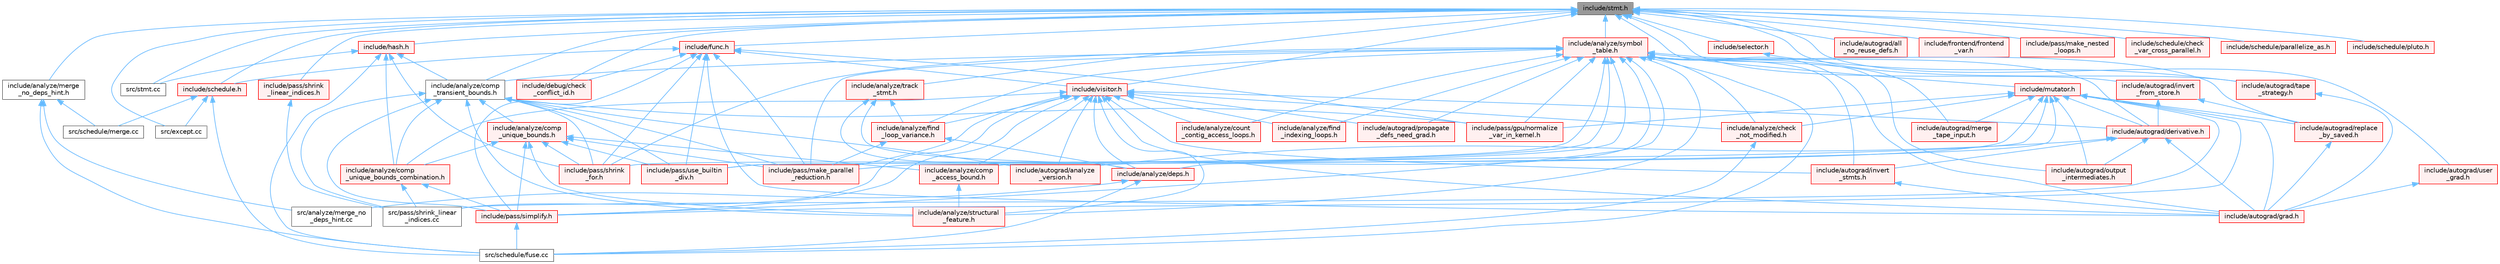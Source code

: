 digraph "include/stmt.h"
{
 // LATEX_PDF_SIZE
  bgcolor="transparent";
  edge [fontname=Helvetica,fontsize=10,labelfontname=Helvetica,labelfontsize=10];
  node [fontname=Helvetica,fontsize=10,shape=box,height=0.2,width=0.4];
  Node1 [label="include/stmt.h",height=0.2,width=0.4,color="gray40", fillcolor="grey60", style="filled", fontcolor="black",tooltip=" "];
  Node1 -> Node2 [dir="back",color="steelblue1",style="solid"];
  Node2 [label="include/analyze/comp\l_transient_bounds.h",height=0.2,width=0.4,color="grey40", fillcolor="white", style="filled",URL="$comp__transient__bounds_8h.html",tooltip=" "];
  Node2 -> Node3 [dir="back",color="steelblue1",style="solid"];
  Node3 [label="include/analyze/comp\l_unique_bounds.h",height=0.2,width=0.4,color="red", fillcolor="#FFF0F0", style="filled",URL="$comp__unique__bounds_8h.html",tooltip=" "];
  Node3 -> Node4 [dir="back",color="steelblue1",style="solid"];
  Node4 [label="include/analyze/comp\l_access_bound.h",height=0.2,width=0.4,color="red", fillcolor="#FFF0F0", style="filled",URL="$comp__access__bound_8h.html",tooltip=" "];
  Node4 -> Node5 [dir="back",color="steelblue1",style="solid"];
  Node5 [label="include/analyze/structural\l_feature.h",height=0.2,width=0.4,color="red", fillcolor="#FFF0F0", style="filled",URL="$structural__feature_8h.html",tooltip=" "];
  Node3 -> Node15 [dir="back",color="steelblue1",style="solid"];
  Node15 [label="include/analyze/comp\l_unique_bounds_combination.h",height=0.2,width=0.4,color="red", fillcolor="#FFF0F0", style="filled",URL="$comp__unique__bounds__combination_8h.html",tooltip=" "];
  Node15 -> Node16 [dir="back",color="steelblue1",style="solid"];
  Node16 [label="include/pass/simplify.h",height=0.2,width=0.4,color="red", fillcolor="#FFF0F0", style="filled",URL="$simplify_8h.html",tooltip=" "];
  Node16 -> Node12 [dir="back",color="steelblue1",style="solid"];
  Node12 [label="src/schedule/fuse.cc",height=0.2,width=0.4,color="grey40", fillcolor="white", style="filled",URL="$fuse_8cc.html",tooltip=" "];
  Node15 -> Node36 [dir="back",color="steelblue1",style="solid"];
  Node36 [label="src/pass/shrink_linear\l_indices.cc",height=0.2,width=0.4,color="grey40", fillcolor="white", style="filled",URL="$shrink__linear__indices_8cc.html",tooltip=" "];
  Node3 -> Node5 [dir="back",color="steelblue1",style="solid"];
  Node3 -> Node40 [dir="back",color="steelblue1",style="solid"];
  Node40 [label="include/pass/make_parallel\l_reduction.h",height=0.2,width=0.4,color="red", fillcolor="#FFF0F0", style="filled",URL="$make__parallel__reduction_8h.html",tooltip=" "];
  Node3 -> Node41 [dir="back",color="steelblue1",style="solid"];
  Node41 [label="include/pass/shrink\l_for.h",height=0.2,width=0.4,color="red", fillcolor="#FFF0F0", style="filled",URL="$shrink__for_8h.html",tooltip=" "];
  Node3 -> Node16 [dir="back",color="steelblue1",style="solid"];
  Node3 -> Node44 [dir="back",color="steelblue1",style="solid"];
  Node44 [label="include/pass/use_builtin\l_div.h",height=0.2,width=0.4,color="red", fillcolor="#FFF0F0", style="filled",URL="$use__builtin__div_8h.html",tooltip=" "];
  Node2 -> Node15 [dir="back",color="steelblue1",style="solid"];
  Node2 -> Node5 [dir="back",color="steelblue1",style="solid"];
  Node2 -> Node46 [dir="back",color="steelblue1",style="solid"];
  Node46 [label="include/autograd/analyze\l_version.h",height=0.2,width=0.4,color="red", fillcolor="#FFF0F0", style="filled",URL="$analyze__version_8h.html",tooltip=" "];
  Node2 -> Node48 [dir="back",color="steelblue1",style="solid"];
  Node48 [label="include/pass/gpu/normalize\l_var_in_kernel.h",height=0.2,width=0.4,color="red", fillcolor="#FFF0F0", style="filled",URL="$normalize__var__in__kernel_8h.html",tooltip=" "];
  Node2 -> Node40 [dir="back",color="steelblue1",style="solid"];
  Node2 -> Node41 [dir="back",color="steelblue1",style="solid"];
  Node2 -> Node16 [dir="back",color="steelblue1",style="solid"];
  Node2 -> Node44 [dir="back",color="steelblue1",style="solid"];
  Node2 -> Node36 [dir="back",color="steelblue1",style="solid"];
  Node1 -> Node49 [dir="back",color="steelblue1",style="solid"];
  Node49 [label="include/analyze/merge\l_no_deps_hint.h",height=0.2,width=0.4,color="grey40", fillcolor="white", style="filled",URL="$merge__no__deps__hint_8h.html",tooltip=" "];
  Node49 -> Node50 [dir="back",color="steelblue1",style="solid"];
  Node50 [label="src/analyze/merge_no\l_deps_hint.cc",height=0.2,width=0.4,color="grey40", fillcolor="white", style="filled",URL="$merge__no__deps__hint_8cc.html",tooltip=" "];
  Node49 -> Node12 [dir="back",color="steelblue1",style="solid"];
  Node49 -> Node51 [dir="back",color="steelblue1",style="solid"];
  Node51 [label="src/schedule/merge.cc",height=0.2,width=0.4,color="grey40", fillcolor="white", style="filled",URL="$merge_8cc.html",tooltip=" "];
  Node1 -> Node52 [dir="back",color="steelblue1",style="solid"];
  Node52 [label="include/analyze/symbol\l_table.h",height=0.2,width=0.4,color="red", fillcolor="#FFF0F0", style="filled",URL="$symbol__table_8h.html",tooltip=" "];
  Node52 -> Node53 [dir="back",color="steelblue1",style="solid"];
  Node53 [label="include/analyze/check\l_not_modified.h",height=0.2,width=0.4,color="red", fillcolor="#FFF0F0", style="filled",URL="$check__not__modified_8h.html",tooltip=" "];
  Node53 -> Node12 [dir="back",color="steelblue1",style="solid"];
  Node52 -> Node4 [dir="back",color="steelblue1",style="solid"];
  Node52 -> Node2 [dir="back",color="steelblue1",style="solid"];
  Node52 -> Node58 [dir="back",color="steelblue1",style="solid"];
  Node58 [label="include/analyze/count\l_contig_access_loops.h",height=0.2,width=0.4,color="red", fillcolor="#FFF0F0", style="filled",URL="$count__contig__access__loops_8h.html",tooltip=" "];
  Node52 -> Node60 [dir="back",color="steelblue1",style="solid"];
  Node60 [label="include/analyze/deps.h",height=0.2,width=0.4,color="red", fillcolor="#FFF0F0", style="filled",URL="$deps_8h.html",tooltip=" "];
  Node60 -> Node50 [dir="back",color="steelblue1",style="solid"];
  Node60 -> Node12 [dir="back",color="steelblue1",style="solid"];
  Node52 -> Node78 [dir="back",color="steelblue1",style="solid"];
  Node78 [label="include/analyze/find\l_indexing_loops.h",height=0.2,width=0.4,color="red", fillcolor="#FFF0F0", style="filled",URL="$find__indexing__loops_8h.html",tooltip=" "];
  Node52 -> Node81 [dir="back",color="steelblue1",style="solid"];
  Node81 [label="include/analyze/find\l_loop_variance.h",height=0.2,width=0.4,color="red", fillcolor="#FFF0F0", style="filled",URL="$find__loop__variance_8h.html",tooltip=" "];
  Node81 -> Node60 [dir="back",color="steelblue1",style="solid"];
  Node81 -> Node40 [dir="back",color="steelblue1",style="solid"];
  Node52 -> Node5 [dir="back",color="steelblue1",style="solid"];
  Node52 -> Node46 [dir="back",color="steelblue1",style="solid"];
  Node52 -> Node87 [dir="back",color="steelblue1",style="solid"];
  Node87 [label="include/autograd/derivative.h",height=0.2,width=0.4,color="red", fillcolor="#FFF0F0", style="filled",URL="$derivative_8h.html",tooltip=" "];
  Node87 -> Node46 [dir="back",color="steelblue1",style="solid"];
  Node87 -> Node89 [dir="back",color="steelblue1",style="solid"];
  Node89 [label="include/autograd/grad.h",height=0.2,width=0.4,color="red", fillcolor="#FFF0F0", style="filled",URL="$grad_8h.html",tooltip=" "];
  Node87 -> Node90 [dir="back",color="steelblue1",style="solid"];
  Node90 [label="include/autograd/invert\l_stmts.h",height=0.2,width=0.4,color="red", fillcolor="#FFF0F0", style="filled",URL="$invert__stmts_8h.html",tooltip=" "];
  Node90 -> Node89 [dir="back",color="steelblue1",style="solid"];
  Node87 -> Node91 [dir="back",color="steelblue1",style="solid"];
  Node91 [label="include/autograd/output\l_intermediates.h",height=0.2,width=0.4,color="red", fillcolor="#FFF0F0", style="filled",URL="$output__intermediates_8h.html",tooltip=" "];
  Node52 -> Node89 [dir="back",color="steelblue1",style="solid"];
  Node52 -> Node90 [dir="back",color="steelblue1",style="solid"];
  Node52 -> Node93 [dir="back",color="steelblue1",style="solid"];
  Node93 [label="include/autograd/merge\l_tape_input.h",height=0.2,width=0.4,color="red", fillcolor="#FFF0F0", style="filled",URL="$merge__tape__input_8h.html",tooltip=" "];
  Node52 -> Node91 [dir="back",color="steelblue1",style="solid"];
  Node52 -> Node95 [dir="back",color="steelblue1",style="solid"];
  Node95 [label="include/autograd/propagate\l_defs_need_grad.h",height=0.2,width=0.4,color="red", fillcolor="#FFF0F0", style="filled",URL="$propagate__defs__need__grad_8h.html",tooltip=" "];
  Node52 -> Node97 [dir="back",color="steelblue1",style="solid"];
  Node97 [label="include/autograd/replace\l_by_saved.h",height=0.2,width=0.4,color="red", fillcolor="#FFF0F0", style="filled",URL="$replace__by__saved_8h.html",tooltip=" "];
  Node97 -> Node89 [dir="back",color="steelblue1",style="solid"];
  Node52 -> Node48 [dir="back",color="steelblue1",style="solid"];
  Node52 -> Node40 [dir="back",color="steelblue1",style="solid"];
  Node52 -> Node41 [dir="back",color="steelblue1",style="solid"];
  Node52 -> Node16 [dir="back",color="steelblue1",style="solid"];
  Node52 -> Node44 [dir="back",color="steelblue1",style="solid"];
  Node52 -> Node12 [dir="back",color="steelblue1",style="solid"];
  Node1 -> Node148 [dir="back",color="steelblue1",style="solid"];
  Node148 [label="include/analyze/track\l_stmt.h",height=0.2,width=0.4,color="red", fillcolor="#FFF0F0", style="filled",URL="$track__stmt_8h.html",tooltip=" "];
  Node148 -> Node60 [dir="back",color="steelblue1",style="solid"];
  Node148 -> Node81 [dir="back",color="steelblue1",style="solid"];
  Node148 -> Node46 [dir="back",color="steelblue1",style="solid"];
  Node1 -> Node150 [dir="back",color="steelblue1",style="solid"];
  Node150 [label="include/autograd/all\l_no_reuse_defs.h",height=0.2,width=0.4,color="red", fillcolor="#FFF0F0", style="filled",URL="$all__no__reuse__defs_8h.html",tooltip=" "];
  Node1 -> Node152 [dir="back",color="steelblue1",style="solid"];
  Node152 [label="include/autograd/invert\l_from_store.h",height=0.2,width=0.4,color="red", fillcolor="#FFF0F0", style="filled",URL="$invert__from__store_8h.html",tooltip=" "];
  Node152 -> Node87 [dir="back",color="steelblue1",style="solid"];
  Node152 -> Node97 [dir="back",color="steelblue1",style="solid"];
  Node1 -> Node154 [dir="back",color="steelblue1",style="solid"];
  Node154 [label="include/autograd/tape\l_strategy.h",height=0.2,width=0.4,color="red", fillcolor="#FFF0F0", style="filled",URL="$tape__strategy_8h.html",tooltip=" "];
  Node154 -> Node89 [dir="back",color="steelblue1",style="solid"];
  Node1 -> Node155 [dir="back",color="steelblue1",style="solid"];
  Node155 [label="include/autograd/user\l_grad.h",height=0.2,width=0.4,color="red", fillcolor="#FFF0F0", style="filled",URL="$user__grad_8h.html",tooltip=" "];
  Node155 -> Node89 [dir="back",color="steelblue1",style="solid"];
  Node1 -> Node157 [dir="back",color="steelblue1",style="solid"];
  Node157 [label="include/debug/check\l_conflict_id.h",height=0.2,width=0.4,color="red", fillcolor="#FFF0F0", style="filled",URL="$check__conflict__id_8h.html",tooltip=" "];
  Node1 -> Node159 [dir="back",color="steelblue1",style="solid"];
  Node159 [label="include/frontend/frontend\l_var.h",height=0.2,width=0.4,color="red", fillcolor="#FFF0F0", style="filled",URL="$frontend__var_8h.html",tooltip=" "];
  Node1 -> Node161 [dir="back",color="steelblue1",style="solid"];
  Node161 [label="include/func.h",height=0.2,width=0.4,color="red", fillcolor="#FFF0F0", style="filled",URL="$func_8h.html",tooltip=" "];
  Node161 -> Node89 [dir="back",color="steelblue1",style="solid"];
  Node161 -> Node157 [dir="back",color="steelblue1",style="solid"];
  Node161 -> Node48 [dir="back",color="steelblue1",style="solid"];
  Node161 -> Node40 [dir="back",color="steelblue1",style="solid"];
  Node161 -> Node41 [dir="back",color="steelblue1",style="solid"];
  Node161 -> Node16 [dir="back",color="steelblue1",style="solid"];
  Node161 -> Node44 [dir="back",color="steelblue1",style="solid"];
  Node161 -> Node130 [dir="back",color="steelblue1",style="solid"];
  Node130 [label="include/schedule.h",height=0.2,width=0.4,color="red", fillcolor="#FFF0F0", style="filled",URL="$schedule_8h.html",tooltip=" "];
  Node130 -> Node131 [dir="back",color="steelblue1",style="solid"];
  Node131 [label="src/except.cc",height=0.2,width=0.4,color="grey40", fillcolor="white", style="filled",URL="$except_8cc.html",tooltip=" "];
  Node130 -> Node12 [dir="back",color="steelblue1",style="solid"];
  Node130 -> Node51 [dir="back",color="steelblue1",style="solid"];
  Node161 -> Node195 [dir="back",color="steelblue1",style="solid"];
  Node195 [label="include/visitor.h",height=0.2,width=0.4,color="red", fillcolor="#FFF0F0", style="filled",URL="$visitor_8h.html",tooltip=" "];
  Node195 -> Node53 [dir="back",color="steelblue1",style="solid"];
  Node195 -> Node4 [dir="back",color="steelblue1",style="solid"];
  Node195 -> Node15 [dir="back",color="steelblue1",style="solid"];
  Node195 -> Node58 [dir="back",color="steelblue1",style="solid"];
  Node195 -> Node60 [dir="back",color="steelblue1",style="solid"];
  Node195 -> Node78 [dir="back",color="steelblue1",style="solid"];
  Node195 -> Node81 [dir="back",color="steelblue1",style="solid"];
  Node195 -> Node5 [dir="back",color="steelblue1",style="solid"];
  Node195 -> Node46 [dir="back",color="steelblue1",style="solid"];
  Node195 -> Node87 [dir="back",color="steelblue1",style="solid"];
  Node195 -> Node89 [dir="back",color="steelblue1",style="solid"];
  Node195 -> Node90 [dir="back",color="steelblue1",style="solid"];
  Node195 -> Node95 [dir="back",color="steelblue1",style="solid"];
  Node195 -> Node40 [dir="back",color="steelblue1",style="solid"];
  Node195 -> Node16 [dir="back",color="steelblue1",style="solid"];
  Node195 -> Node36 [dir="back",color="steelblue1",style="solid"];
  Node1 -> Node207 [dir="back",color="steelblue1",style="solid"];
  Node207 [label="include/hash.h",height=0.2,width=0.4,color="red", fillcolor="#FFF0F0", style="filled",URL="$hash_8h.html",tooltip=" "];
  Node207 -> Node2 [dir="back",color="steelblue1",style="solid"];
  Node207 -> Node15 [dir="back",color="steelblue1",style="solid"];
  Node207 -> Node41 [dir="back",color="steelblue1",style="solid"];
  Node207 -> Node12 [dir="back",color="steelblue1",style="solid"];
  Node207 -> Node218 [dir="back",color="steelblue1",style="solid"];
  Node218 [label="src/stmt.cc",height=0.2,width=0.4,color="grey40", fillcolor="white", style="filled",URL="$stmt_8cc.html",tooltip=" "];
  Node1 -> Node221 [dir="back",color="steelblue1",style="solid"];
  Node221 [label="include/mutator.h",height=0.2,width=0.4,color="red", fillcolor="#FFF0F0", style="filled",URL="$mutator_8h.html",tooltip=" "];
  Node221 -> Node53 [dir="back",color="steelblue1",style="solid"];
  Node221 -> Node87 [dir="back",color="steelblue1",style="solid"];
  Node221 -> Node89 [dir="back",color="steelblue1",style="solid"];
  Node221 -> Node93 [dir="back",color="steelblue1",style="solid"];
  Node221 -> Node91 [dir="back",color="steelblue1",style="solid"];
  Node221 -> Node97 [dir="back",color="steelblue1",style="solid"];
  Node221 -> Node48 [dir="back",color="steelblue1",style="solid"];
  Node221 -> Node40 [dir="back",color="steelblue1",style="solid"];
  Node221 -> Node41 [dir="back",color="steelblue1",style="solid"];
  Node221 -> Node16 [dir="back",color="steelblue1",style="solid"];
  Node221 -> Node44 [dir="back",color="steelblue1",style="solid"];
  Node221 -> Node36 [dir="back",color="steelblue1",style="solid"];
  Node1 -> Node238 [dir="back",color="steelblue1",style="solid"];
  Node238 [label="include/pass/make_nested\l_loops.h",height=0.2,width=0.4,color="red", fillcolor="#FFF0F0", style="filled",URL="$make__nested__loops_8h.html",tooltip=" "];
  Node1 -> Node239 [dir="back",color="steelblue1",style="solid"];
  Node239 [label="include/pass/shrink\l_linear_indices.h",height=0.2,width=0.4,color="red", fillcolor="#FFF0F0", style="filled",URL="$shrink__linear__indices_8h.html",tooltip=" "];
  Node239 -> Node36 [dir="back",color="steelblue1",style="solid"];
  Node1 -> Node130 [dir="back",color="steelblue1",style="solid"];
  Node1 -> Node240 [dir="back",color="steelblue1",style="solid"];
  Node240 [label="include/schedule/check\l_var_cross_parallel.h",height=0.2,width=0.4,color="red", fillcolor="#FFF0F0", style="filled",URL="$check__var__cross__parallel_8h.html",tooltip=" "];
  Node1 -> Node241 [dir="back",color="steelblue1",style="solid"];
  Node241 [label="include/schedule/parallelize_as.h",height=0.2,width=0.4,color="red", fillcolor="#FFF0F0", style="filled",URL="$parallelize__as_8h.html",tooltip=" "];
  Node1 -> Node242 [dir="back",color="steelblue1",style="solid"];
  Node242 [label="include/schedule/pluto.h",height=0.2,width=0.4,color="red", fillcolor="#FFF0F0", style="filled",URL="$pluto_8h.html",tooltip=" "];
  Node1 -> Node243 [dir="back",color="steelblue1",style="solid"];
  Node243 [label="include/selector.h",height=0.2,width=0.4,color="red", fillcolor="#FFF0F0", style="filled",URL="$selector_8h.html",tooltip=" "];
  Node243 -> Node154 [dir="back",color="steelblue1",style="solid"];
  Node1 -> Node195 [dir="back",color="steelblue1",style="solid"];
  Node1 -> Node131 [dir="back",color="steelblue1",style="solid"];
  Node1 -> Node218 [dir="back",color="steelblue1",style="solid"];
}
